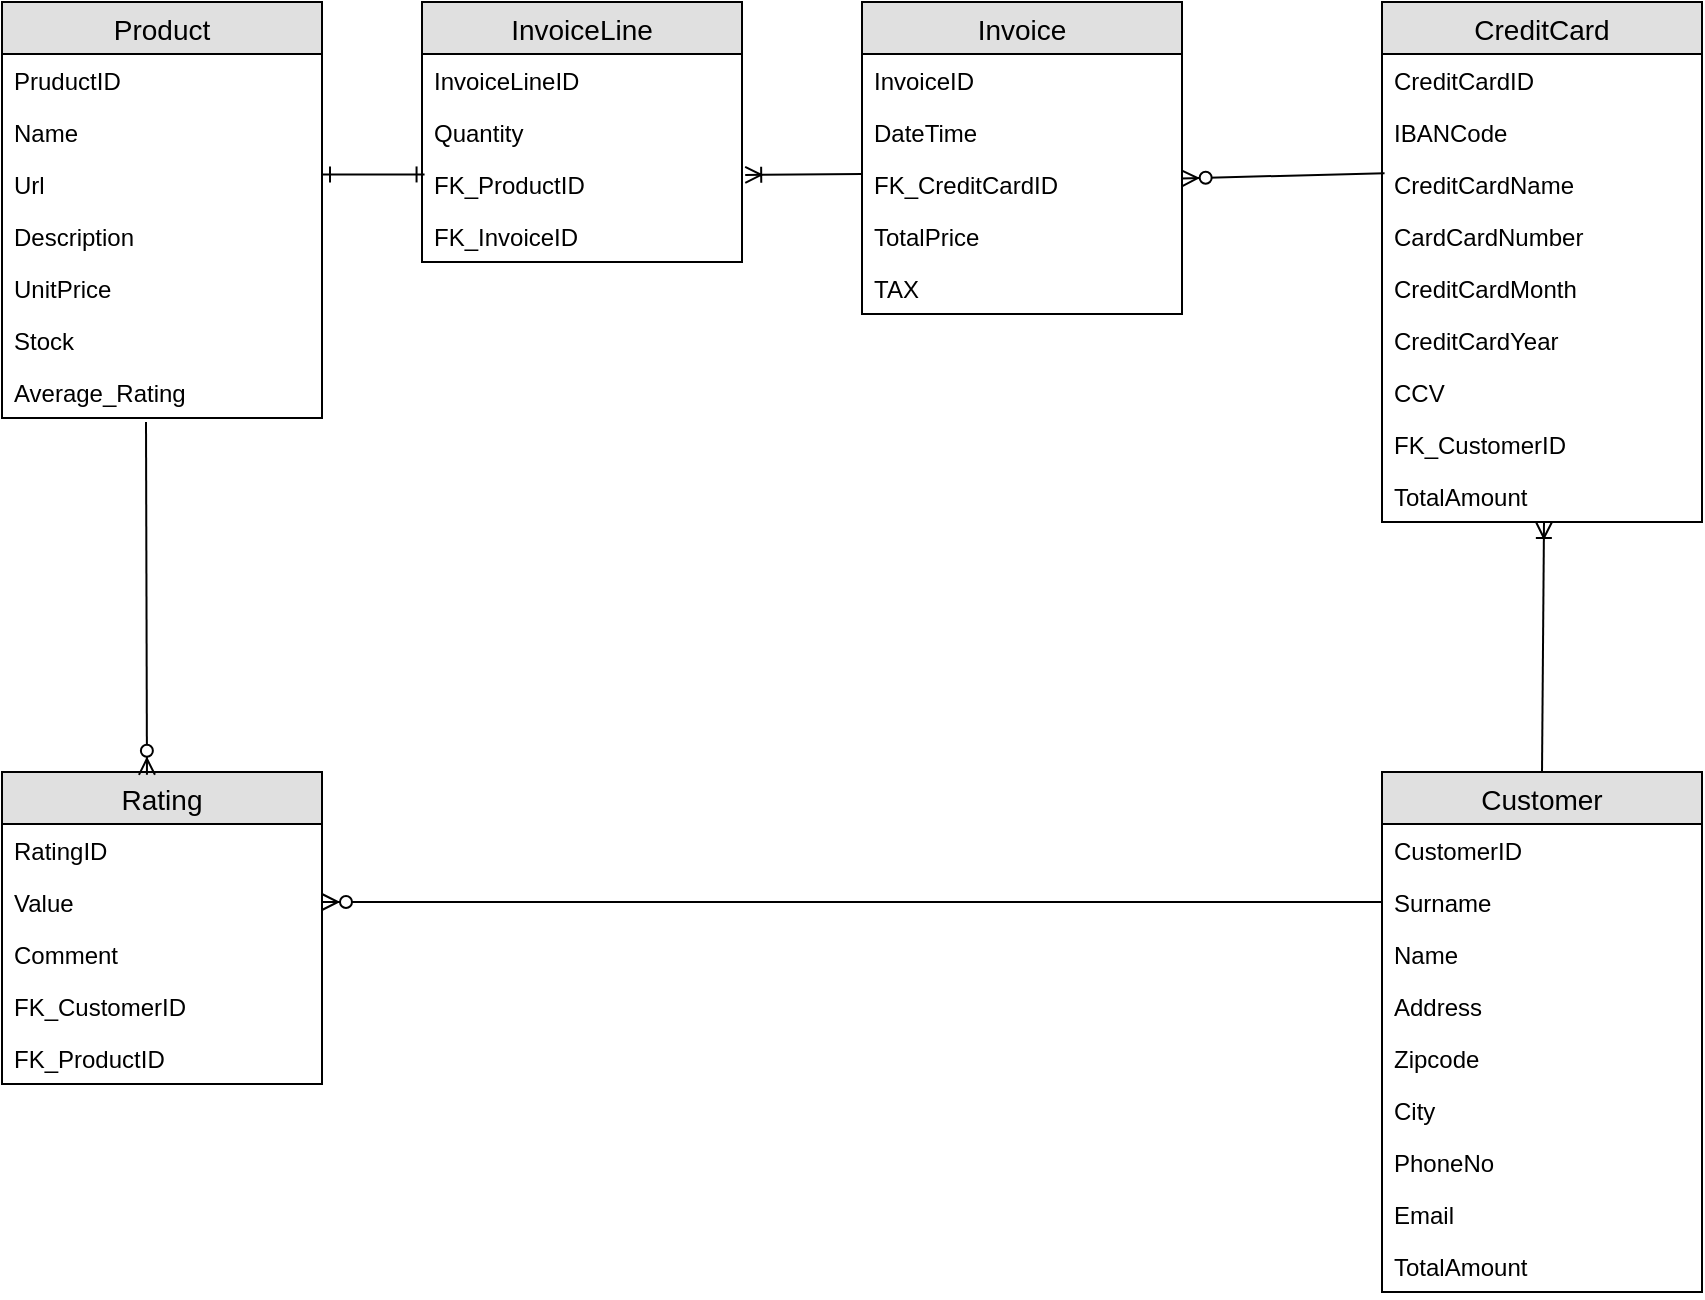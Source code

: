 <mxfile version="12.4.2" type="device" pages="1"><diagram id="gbNi7BkNfrWvHRNkY5G2" name="Page-1"><mxGraphModel dx="1209" dy="1513" grid="1" gridSize="10" guides="1" tooltips="1" connect="1" arrows="1" fold="1" page="1" pageScale="1" pageWidth="1100" pageHeight="850" math="0" shadow="0"><root><mxCell id="0"/><mxCell id="1" parent="0"/><mxCell id="nZZ4Z1M2gEaLZfBm5Yp4-1" value="Product" style="swimlane;fontStyle=0;childLayout=stackLayout;horizontal=1;startSize=26;fillColor=#e0e0e0;horizontalStack=0;resizeParent=1;resizeParentMax=0;resizeLast=0;collapsible=1;marginBottom=0;swimlaneFillColor=#ffffff;align=center;fontSize=14;" parent="1" vertex="1"><mxGeometry x="10" y="-90" width="160" height="208" as="geometry"/></mxCell><mxCell id="nZZ4Z1M2gEaLZfBm5Yp4-2" value="PruductID" style="text;strokeColor=none;fillColor=none;spacingLeft=4;spacingRight=4;overflow=hidden;rotatable=0;points=[[0,0.5],[1,0.5]];portConstraint=eastwest;fontSize=12;" parent="nZZ4Z1M2gEaLZfBm5Yp4-1" vertex="1"><mxGeometry y="26" width="160" height="26" as="geometry"/></mxCell><mxCell id="nZZ4Z1M2gEaLZfBm5Yp4-28" value="Name" style="text;strokeColor=none;fillColor=none;spacingLeft=4;spacingRight=4;overflow=hidden;rotatable=0;points=[[0,0.5],[1,0.5]];portConstraint=eastwest;fontSize=12;" parent="nZZ4Z1M2gEaLZfBm5Yp4-1" vertex="1"><mxGeometry y="52" width="160" height="26" as="geometry"/></mxCell><mxCell id="qMh9faLt5NdieB0kQmqz-1" value="Url" style="text;strokeColor=none;fillColor=none;spacingLeft=4;spacingRight=4;overflow=hidden;rotatable=0;points=[[0,0.5],[1,0.5]];portConstraint=eastwest;fontSize=12;" parent="nZZ4Z1M2gEaLZfBm5Yp4-1" vertex="1"><mxGeometry y="78" width="160" height="26" as="geometry"/></mxCell><mxCell id="nZZ4Z1M2gEaLZfBm5Yp4-3" value="Description" style="text;strokeColor=none;fillColor=none;spacingLeft=4;spacingRight=4;overflow=hidden;rotatable=0;points=[[0,0.5],[1,0.5]];portConstraint=eastwest;fontSize=12;" parent="nZZ4Z1M2gEaLZfBm5Yp4-1" vertex="1"><mxGeometry y="104" width="160" height="26" as="geometry"/></mxCell><mxCell id="nZZ4Z1M2gEaLZfBm5Yp4-5" value="UnitPrice" style="text;strokeColor=none;fillColor=none;spacingLeft=4;spacingRight=4;overflow=hidden;rotatable=0;points=[[0,0.5],[1,0.5]];portConstraint=eastwest;fontSize=12;" parent="nZZ4Z1M2gEaLZfBm5Yp4-1" vertex="1"><mxGeometry y="130" width="160" height="26" as="geometry"/></mxCell><mxCell id="nZZ4Z1M2gEaLZfBm5Yp4-84" value="Stock" style="text;strokeColor=none;fillColor=none;spacingLeft=4;spacingRight=4;overflow=hidden;rotatable=0;points=[[0,0.5],[1,0.5]];portConstraint=eastwest;fontSize=12;" parent="nZZ4Z1M2gEaLZfBm5Yp4-1" vertex="1"><mxGeometry y="156" width="160" height="26" as="geometry"/></mxCell><mxCell id="nZZ4Z1M2gEaLZfBm5Yp4-6" value="Average_Rating" style="text;strokeColor=none;fillColor=none;spacingLeft=4;spacingRight=4;overflow=hidden;rotatable=0;points=[[0,0.5],[1,0.5]];portConstraint=eastwest;fontSize=12;" parent="nZZ4Z1M2gEaLZfBm5Yp4-1" vertex="1"><mxGeometry y="182" width="160" height="26" as="geometry"/></mxCell><mxCell id="nZZ4Z1M2gEaLZfBm5Yp4-7" value="Customer" style="swimlane;fontStyle=0;childLayout=stackLayout;horizontal=1;startSize=26;fillColor=#e0e0e0;horizontalStack=0;resizeParent=1;resizeParentMax=0;resizeLast=0;collapsible=1;marginBottom=0;swimlaneFillColor=#ffffff;align=center;fontSize=14;" parent="1" vertex="1"><mxGeometry x="700" y="295" width="160" height="260" as="geometry"/></mxCell><mxCell id="nZZ4Z1M2gEaLZfBm5Yp4-29" value="CustomerID" style="text;strokeColor=none;fillColor=none;spacingLeft=4;spacingRight=4;overflow=hidden;rotatable=0;points=[[0,0.5],[1,0.5]];portConstraint=eastwest;fontSize=12;" parent="nZZ4Z1M2gEaLZfBm5Yp4-7" vertex="1"><mxGeometry y="26" width="160" height="26" as="geometry"/></mxCell><mxCell id="nZZ4Z1M2gEaLZfBm5Yp4-8" value="Surname" style="text;strokeColor=none;fillColor=none;spacingLeft=4;spacingRight=4;overflow=hidden;rotatable=0;points=[[0,0.5],[1,0.5]];portConstraint=eastwest;fontSize=12;" parent="nZZ4Z1M2gEaLZfBm5Yp4-7" vertex="1"><mxGeometry y="52" width="160" height="26" as="geometry"/></mxCell><mxCell id="nZZ4Z1M2gEaLZfBm5Yp4-9" value="Name" style="text;strokeColor=none;fillColor=none;spacingLeft=4;spacingRight=4;overflow=hidden;rotatable=0;points=[[0,0.5],[1,0.5]];portConstraint=eastwest;fontSize=12;" parent="nZZ4Z1M2gEaLZfBm5Yp4-7" vertex="1"><mxGeometry y="78" width="160" height="26" as="geometry"/></mxCell><mxCell id="nZZ4Z1M2gEaLZfBm5Yp4-10" value="Address" style="text;strokeColor=none;fillColor=none;spacingLeft=4;spacingRight=4;overflow=hidden;rotatable=0;points=[[0,0.5],[1,0.5]];portConstraint=eastwest;fontSize=12;" parent="nZZ4Z1M2gEaLZfBm5Yp4-7" vertex="1"><mxGeometry y="104" width="160" height="26" as="geometry"/></mxCell><mxCell id="nZZ4Z1M2gEaLZfBm5Yp4-11" value="Zipcode" style="text;strokeColor=none;fillColor=none;spacingLeft=4;spacingRight=4;overflow=hidden;rotatable=0;points=[[0,0.5],[1,0.5]];portConstraint=eastwest;fontSize=12;" parent="nZZ4Z1M2gEaLZfBm5Yp4-7" vertex="1"><mxGeometry y="130" width="160" height="26" as="geometry"/></mxCell><mxCell id="nZZ4Z1M2gEaLZfBm5Yp4-12" value="City" style="text;strokeColor=none;fillColor=none;spacingLeft=4;spacingRight=4;overflow=hidden;rotatable=0;points=[[0,0.5],[1,0.5]];portConstraint=eastwest;fontSize=12;" parent="nZZ4Z1M2gEaLZfBm5Yp4-7" vertex="1"><mxGeometry y="156" width="160" height="26" as="geometry"/></mxCell><mxCell id="nZZ4Z1M2gEaLZfBm5Yp4-13" value="PhoneNo" style="text;strokeColor=none;fillColor=none;spacingLeft=4;spacingRight=4;overflow=hidden;rotatable=0;points=[[0,0.5],[1,0.5]];portConstraint=eastwest;fontSize=12;" parent="nZZ4Z1M2gEaLZfBm5Yp4-7" vertex="1"><mxGeometry y="182" width="160" height="26" as="geometry"/></mxCell><mxCell id="nZZ4Z1M2gEaLZfBm5Yp4-14" value="Email" style="text;strokeColor=none;fillColor=none;spacingLeft=4;spacingRight=4;overflow=hidden;rotatable=0;points=[[0,0.5],[1,0.5]];portConstraint=eastwest;fontSize=12;" parent="nZZ4Z1M2gEaLZfBm5Yp4-7" vertex="1"><mxGeometry y="208" width="160" height="26" as="geometry"/></mxCell><mxCell id="nZZ4Z1M2gEaLZfBm5Yp4-15" value="TotalAmount" style="text;strokeColor=none;fillColor=none;spacingLeft=4;spacingRight=4;overflow=hidden;rotatable=0;points=[[0,0.5],[1,0.5]];portConstraint=eastwest;fontSize=12;" parent="nZZ4Z1M2gEaLZfBm5Yp4-7" vertex="1"><mxGeometry y="234" width="160" height="26" as="geometry"/></mxCell><mxCell id="nZZ4Z1M2gEaLZfBm5Yp4-16" value="CreditCard" style="swimlane;fontStyle=0;childLayout=stackLayout;horizontal=1;startSize=26;fillColor=#e0e0e0;horizontalStack=0;resizeParent=1;resizeParentMax=0;resizeLast=0;collapsible=1;marginBottom=0;swimlaneFillColor=#ffffff;align=center;fontSize=14;" parent="1" vertex="1"><mxGeometry x="700" y="-90" width="160" height="260" as="geometry"/></mxCell><mxCell id="nZZ4Z1M2gEaLZfBm5Yp4-17" value="CreditCardID" style="text;strokeColor=none;fillColor=none;spacingLeft=4;spacingRight=4;overflow=hidden;rotatable=0;points=[[0,0.5],[1,0.5]];portConstraint=eastwest;fontSize=12;" parent="nZZ4Z1M2gEaLZfBm5Yp4-16" vertex="1"><mxGeometry y="26" width="160" height="26" as="geometry"/></mxCell><mxCell id="nZZ4Z1M2gEaLZfBm5Yp4-30" value="IBANCode" style="text;strokeColor=none;fillColor=none;spacingLeft=4;spacingRight=4;overflow=hidden;rotatable=0;points=[[0,0.5],[1,0.5]];portConstraint=eastwest;fontSize=12;" parent="nZZ4Z1M2gEaLZfBm5Yp4-16" vertex="1"><mxGeometry y="52" width="160" height="26" as="geometry"/></mxCell><mxCell id="nZZ4Z1M2gEaLZfBm5Yp4-20" value="CreditCardName" style="text;strokeColor=none;fillColor=none;spacingLeft=4;spacingRight=4;overflow=hidden;rotatable=0;points=[[0,0.5],[1,0.5]];portConstraint=eastwest;fontSize=12;" parent="nZZ4Z1M2gEaLZfBm5Yp4-16" vertex="1"><mxGeometry y="78" width="160" height="26" as="geometry"/></mxCell><mxCell id="nZZ4Z1M2gEaLZfBm5Yp4-25" value="CardCardNumber" style="text;strokeColor=none;fillColor=none;spacingLeft=4;spacingRight=4;overflow=hidden;rotatable=0;points=[[0,0.5],[1,0.5]];portConstraint=eastwest;fontSize=12;" parent="nZZ4Z1M2gEaLZfBm5Yp4-16" vertex="1"><mxGeometry y="104" width="160" height="26" as="geometry"/></mxCell><mxCell id="nZZ4Z1M2gEaLZfBm5Yp4-18" value="CreditCardMonth" style="text;strokeColor=none;fillColor=none;spacingLeft=4;spacingRight=4;overflow=hidden;rotatable=0;points=[[0,0.5],[1,0.5]];portConstraint=eastwest;fontSize=12;" parent="nZZ4Z1M2gEaLZfBm5Yp4-16" vertex="1"><mxGeometry y="130" width="160" height="26" as="geometry"/></mxCell><mxCell id="nZZ4Z1M2gEaLZfBm5Yp4-19" value="CreditCardYear" style="text;strokeColor=none;fillColor=none;spacingLeft=4;spacingRight=4;overflow=hidden;rotatable=0;points=[[0,0.5],[1,0.5]];portConstraint=eastwest;fontSize=12;" parent="nZZ4Z1M2gEaLZfBm5Yp4-16" vertex="1"><mxGeometry y="156" width="160" height="26" as="geometry"/></mxCell><mxCell id="nZZ4Z1M2gEaLZfBm5Yp4-26" value="CCV" style="text;strokeColor=none;fillColor=none;spacingLeft=4;spacingRight=4;overflow=hidden;rotatable=0;points=[[0,0.5],[1,0.5]];portConstraint=eastwest;fontSize=12;" parent="nZZ4Z1M2gEaLZfBm5Yp4-16" vertex="1"><mxGeometry y="182" width="160" height="26" as="geometry"/></mxCell><mxCell id="nZZ4Z1M2gEaLZfBm5Yp4-47" value="FK_CustomerID" style="text;strokeColor=none;fillColor=none;spacingLeft=4;spacingRight=4;overflow=hidden;rotatable=0;points=[[0,0.5],[1,0.5]];portConstraint=eastwest;fontSize=12;" parent="nZZ4Z1M2gEaLZfBm5Yp4-16" vertex="1"><mxGeometry y="208" width="160" height="26" as="geometry"/></mxCell><mxCell id="qMh9faLt5NdieB0kQmqz-2" value="TotalAmount" style="text;strokeColor=none;fillColor=none;spacingLeft=4;spacingRight=4;overflow=hidden;rotatable=0;points=[[0,0.5],[1,0.5]];portConstraint=eastwest;fontSize=12;" parent="nZZ4Z1M2gEaLZfBm5Yp4-16" vertex="1"><mxGeometry y="234" width="160" height="26" as="geometry"/></mxCell><mxCell id="nZZ4Z1M2gEaLZfBm5Yp4-61" style="rounded=0;orthogonalLoop=1;jettySize=auto;html=1;endArrow=ERoneToMany;fontSize=12;strokeWidth=1;anchorPointDirection=1;entryX=1.01;entryY=-0.021;entryDx=0;entryDy=0;entryPerimeter=0;" parent="1" edge="1"><mxGeometry relative="1" as="geometry"><mxPoint x="440" y="-4" as="sourcePoint"/><mxPoint x="381.6" y="-3.546" as="targetPoint"/></mxGeometry></mxCell><mxCell id="nZZ4Z1M2gEaLZfBm5Yp4-21" value="Invoice" style="swimlane;fontStyle=0;childLayout=stackLayout;horizontal=1;startSize=26;fillColor=#e0e0e0;horizontalStack=0;resizeParent=1;resizeParentMax=0;resizeLast=0;collapsible=1;marginBottom=0;swimlaneFillColor=#ffffff;align=center;fontSize=14;" parent="1" vertex="1"><mxGeometry x="440" y="-90" width="160" height="156" as="geometry"/></mxCell><mxCell id="nZZ4Z1M2gEaLZfBm5Yp4-22" value="InvoiceID" style="text;strokeColor=none;fillColor=none;spacingLeft=4;spacingRight=4;overflow=hidden;rotatable=0;points=[[0,0.5],[1,0.5]];portConstraint=eastwest;fontSize=12;" parent="nZZ4Z1M2gEaLZfBm5Yp4-21" vertex="1"><mxGeometry y="26" width="160" height="26" as="geometry"/></mxCell><mxCell id="nZZ4Z1M2gEaLZfBm5Yp4-23" value="DateTime" style="text;strokeColor=none;fillColor=none;spacingLeft=4;spacingRight=4;overflow=hidden;rotatable=0;points=[[0,0.5],[1,0.5]];portConstraint=eastwest;fontSize=12;" parent="nZZ4Z1M2gEaLZfBm5Yp4-21" vertex="1"><mxGeometry y="52" width="160" height="26" as="geometry"/></mxCell><mxCell id="nZZ4Z1M2gEaLZfBm5Yp4-76" value="FK_CreditCardID" style="text;strokeColor=none;fillColor=none;spacingLeft=4;spacingRight=4;overflow=hidden;rotatable=0;points=[[0,0.5],[1,0.5]];portConstraint=eastwest;fontSize=12;" parent="nZZ4Z1M2gEaLZfBm5Yp4-21" vertex="1"><mxGeometry y="78" width="160" height="26" as="geometry"/></mxCell><mxCell id="nZZ4Z1M2gEaLZfBm5Yp4-24" value="TotalPrice" style="text;strokeColor=none;fillColor=none;spacingLeft=4;spacingRight=4;overflow=hidden;rotatable=0;points=[[0,0.5],[1,0.5]];portConstraint=eastwest;fontSize=12;" parent="nZZ4Z1M2gEaLZfBm5Yp4-21" vertex="1"><mxGeometry y="104" width="160" height="26" as="geometry"/></mxCell><mxCell id="nZZ4Z1M2gEaLZfBm5Yp4-27" value="TAX" style="text;strokeColor=none;fillColor=none;spacingLeft=4;spacingRight=4;overflow=hidden;rotatable=0;points=[[0,0.5],[1,0.5]];portConstraint=eastwest;fontSize=12;" parent="nZZ4Z1M2gEaLZfBm5Yp4-21" vertex="1"><mxGeometry y="130" width="160" height="26" as="geometry"/></mxCell><mxCell id="nZZ4Z1M2gEaLZfBm5Yp4-31" value="InvoiceLine" style="swimlane;fontStyle=0;childLayout=stackLayout;horizontal=1;startSize=26;fillColor=#e0e0e0;horizontalStack=0;resizeParent=1;resizeParentMax=0;resizeLast=0;collapsible=1;marginBottom=0;swimlaneFillColor=#ffffff;align=center;fontSize=14;" parent="1" vertex="1"><mxGeometry x="220" y="-90" width="160" height="130" as="geometry"/></mxCell><mxCell id="nZZ4Z1M2gEaLZfBm5Yp4-35" value="InvoiceLineID" style="text;strokeColor=none;fillColor=none;spacingLeft=4;spacingRight=4;overflow=hidden;rotatable=0;points=[[0,0.5],[1,0.5]];portConstraint=eastwest;fontSize=12;" parent="nZZ4Z1M2gEaLZfBm5Yp4-31" vertex="1"><mxGeometry y="26" width="160" height="26" as="geometry"/></mxCell><mxCell id="nZZ4Z1M2gEaLZfBm5Yp4-33" value="Quantity" style="text;strokeColor=none;fillColor=none;spacingLeft=4;spacingRight=4;overflow=hidden;rotatable=0;points=[[0,0.5],[1,0.5]];portConstraint=eastwest;fontSize=12;" parent="nZZ4Z1M2gEaLZfBm5Yp4-31" vertex="1"><mxGeometry y="52" width="160" height="26" as="geometry"/></mxCell><mxCell id="nZZ4Z1M2gEaLZfBm5Yp4-32" value="FK_ProductID" style="text;strokeColor=none;fillColor=none;spacingLeft=4;spacingRight=4;overflow=hidden;rotatable=0;points=[[0,0.5],[1,0.5]];portConstraint=eastwest;fontSize=12;" parent="nZZ4Z1M2gEaLZfBm5Yp4-31" vertex="1"><mxGeometry y="78" width="160" height="26" as="geometry"/></mxCell><mxCell id="nZZ4Z1M2gEaLZfBm5Yp4-36" value="FK_InvoiceID" style="text;strokeColor=none;fillColor=none;spacingLeft=4;spacingRight=4;overflow=hidden;rotatable=0;points=[[0,0.5],[1,0.5]];portConstraint=eastwest;fontSize=12;" parent="nZZ4Z1M2gEaLZfBm5Yp4-31" vertex="1"><mxGeometry y="104" width="160" height="26" as="geometry"/></mxCell><mxCell id="nZZ4Z1M2gEaLZfBm5Yp4-37" value="Rating" style="swimlane;fontStyle=0;childLayout=stackLayout;horizontal=1;startSize=26;fillColor=#e0e0e0;horizontalStack=0;resizeParent=1;resizeParentMax=0;resizeLast=0;collapsible=1;marginBottom=0;swimlaneFillColor=#ffffff;align=center;fontSize=14;" parent="1" vertex="1"><mxGeometry x="10" y="295" width="160" height="156" as="geometry"/></mxCell><mxCell id="nZZ4Z1M2gEaLZfBm5Yp4-38" value="RatingID" style="text;strokeColor=none;fillColor=none;spacingLeft=4;spacingRight=4;overflow=hidden;rotatable=0;points=[[0,0.5],[1,0.5]];portConstraint=eastwest;fontSize=12;" parent="nZZ4Z1M2gEaLZfBm5Yp4-37" vertex="1"><mxGeometry y="26" width="160" height="26" as="geometry"/></mxCell><mxCell id="nZZ4Z1M2gEaLZfBm5Yp4-39" value="Value" style="text;strokeColor=none;fillColor=none;spacingLeft=4;spacingRight=4;overflow=hidden;rotatable=0;points=[[0,0.5],[1,0.5]];portConstraint=eastwest;fontSize=12;" parent="nZZ4Z1M2gEaLZfBm5Yp4-37" vertex="1"><mxGeometry y="52" width="160" height="26" as="geometry"/></mxCell><mxCell id="nZZ4Z1M2gEaLZfBm5Yp4-52" value="Comment" style="text;strokeColor=none;fillColor=none;spacingLeft=4;spacingRight=4;overflow=hidden;rotatable=0;points=[[0,0.5],[1,0.5]];portConstraint=eastwest;fontSize=12;" parent="nZZ4Z1M2gEaLZfBm5Yp4-37" vertex="1"><mxGeometry y="78" width="160" height="26" as="geometry"/></mxCell><mxCell id="nZZ4Z1M2gEaLZfBm5Yp4-80" value="FK_CustomerID" style="text;strokeColor=none;fillColor=none;spacingLeft=4;spacingRight=4;overflow=hidden;rotatable=0;points=[[0,0.5],[1,0.5]];portConstraint=eastwest;fontSize=12;" parent="nZZ4Z1M2gEaLZfBm5Yp4-37" vertex="1"><mxGeometry y="104" width="160" height="26" as="geometry"/></mxCell><mxCell id="nZZ4Z1M2gEaLZfBm5Yp4-82" value="FK_ProductID" style="text;strokeColor=none;fillColor=none;spacingLeft=4;spacingRight=4;overflow=hidden;rotatable=0;points=[[0,0.5],[1,0.5]];portConstraint=eastwest;fontSize=12;" parent="nZZ4Z1M2gEaLZfBm5Yp4-37" vertex="1"><mxGeometry y="130" width="160" height="26" as="geometry"/></mxCell><mxCell id="nZZ4Z1M2gEaLZfBm5Yp4-63" value="" style="fontSize=12;html=1;endArrow=ERoneToMany;strokeWidth=1;exitX=0.5;exitY=0;exitDx=0;exitDy=0;" parent="1" source="nZZ4Z1M2gEaLZfBm5Yp4-7" edge="1"><mxGeometry width="100" height="100" relative="1" as="geometry"><mxPoint x="920" y="230" as="sourcePoint"/><mxPoint x="781" y="170" as="targetPoint"/></mxGeometry></mxCell><mxCell id="nZZ4Z1M2gEaLZfBm5Yp4-66" value="" style="fontSize=12;html=1;endArrow=ERzeroToMany;endFill=1;strokeWidth=1;exitX=0.008;exitY=1.062;exitDx=0;exitDy=0;exitPerimeter=0;entryX=0.999;entryY=0.162;entryDx=0;entryDy=0;entryPerimeter=0;" parent="1" edge="1"><mxGeometry width="100" height="100" relative="1" as="geometry"><mxPoint x="701.28" y="-4.388" as="sourcePoint"/><mxPoint x="599.84" y="-1.788" as="targetPoint"/></mxGeometry></mxCell><mxCell id="nZZ4Z1M2gEaLZfBm5Yp4-73" value="" style="fontSize=12;html=1;endArrow=ERone;strokeWidth=1;exitX=1;exitY=0.97;exitDx=0;exitDy=0;entryX=0.008;entryY=-0.03;entryDx=0;entryDy=0;endFill=0;entryPerimeter=0;exitPerimeter=0;startArrow=ERone;startFill=0;" parent="1" edge="1"><mxGeometry width="100" height="100" relative="1" as="geometry"><mxPoint x="170" y="-3.78" as="sourcePoint"/><mxPoint x="221.28" y="-3.78" as="targetPoint"/></mxGeometry></mxCell><mxCell id="nZZ4Z1M2gEaLZfBm5Yp4-74" value="" style="fontSize=12;html=1;endArrow=ERzeroToMany;strokeWidth=1;entryX=0.453;entryY=0.009;entryDx=0;entryDy=0;entryPerimeter=0;endFill=1;" parent="1" target="nZZ4Z1M2gEaLZfBm5Yp4-37" edge="1"><mxGeometry width="100" height="100" relative="1" as="geometry"><mxPoint x="82" y="120" as="sourcePoint"/><mxPoint x="80" y="200" as="targetPoint"/></mxGeometry></mxCell><mxCell id="nZZ4Z1M2gEaLZfBm5Yp4-79" value="" style="fontSize=12;html=1;endArrow=ERzeroToMany;strokeWidth=1;entryX=1;entryY=0.5;entryDx=0;entryDy=0;endFill=1;exitX=0;exitY=0.5;exitDx=0;exitDy=0;" parent="1" source="nZZ4Z1M2gEaLZfBm5Yp4-8" target="nZZ4Z1M2gEaLZfBm5Yp4-39" edge="1"><mxGeometry width="100" height="100" relative="1" as="geometry"><mxPoint x="690" y="360" as="sourcePoint"/><mxPoint x="510" y="434" as="targetPoint"/></mxGeometry></mxCell></root></mxGraphModel></diagram></mxfile>